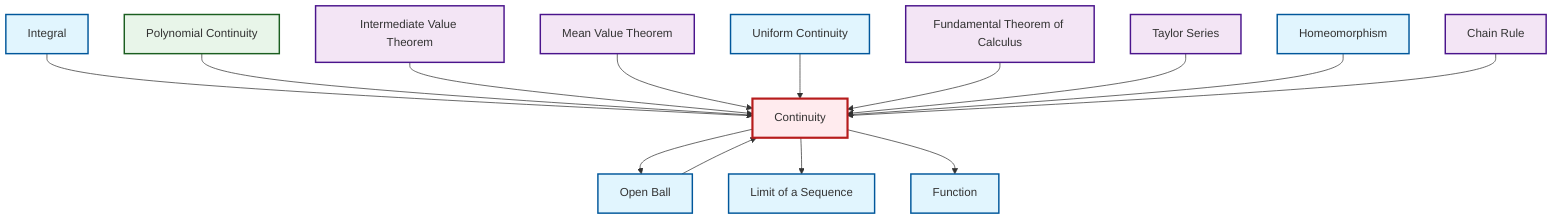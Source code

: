 graph TD
    classDef definition fill:#e1f5fe,stroke:#01579b,stroke-width:2px
    classDef theorem fill:#f3e5f5,stroke:#4a148c,stroke-width:2px
    classDef axiom fill:#fff3e0,stroke:#e65100,stroke-width:2px
    classDef example fill:#e8f5e9,stroke:#1b5e20,stroke-width:2px
    classDef current fill:#ffebee,stroke:#b71c1c,stroke-width:3px
    ex-polynomial-continuity["Polynomial Continuity"]:::example
    def-uniform-continuity["Uniform Continuity"]:::definition
    thm-fundamental-calculus["Fundamental Theorem of Calculus"]:::theorem
    thm-intermediate-value["Intermediate Value Theorem"]:::theorem
    def-limit["Limit of a Sequence"]:::definition
    def-function["Function"]:::definition
    thm-mean-value["Mean Value Theorem"]:::theorem
    thm-chain-rule["Chain Rule"]:::theorem
    thm-taylor-series["Taylor Series"]:::theorem
    def-homeomorphism["Homeomorphism"]:::definition
    def-open-ball["Open Ball"]:::definition
    def-integral["Integral"]:::definition
    def-continuity["Continuity"]:::definition
    def-integral --> def-continuity
    ex-polynomial-continuity --> def-continuity
    thm-intermediate-value --> def-continuity
    thm-mean-value --> def-continuity
    def-uniform-continuity --> def-continuity
    thm-fundamental-calculus --> def-continuity
    thm-taylor-series --> def-continuity
    def-continuity --> def-open-ball
    def-homeomorphism --> def-continuity
    def-continuity --> def-limit
    thm-chain-rule --> def-continuity
    def-open-ball --> def-continuity
    def-continuity --> def-function
    class def-continuity current